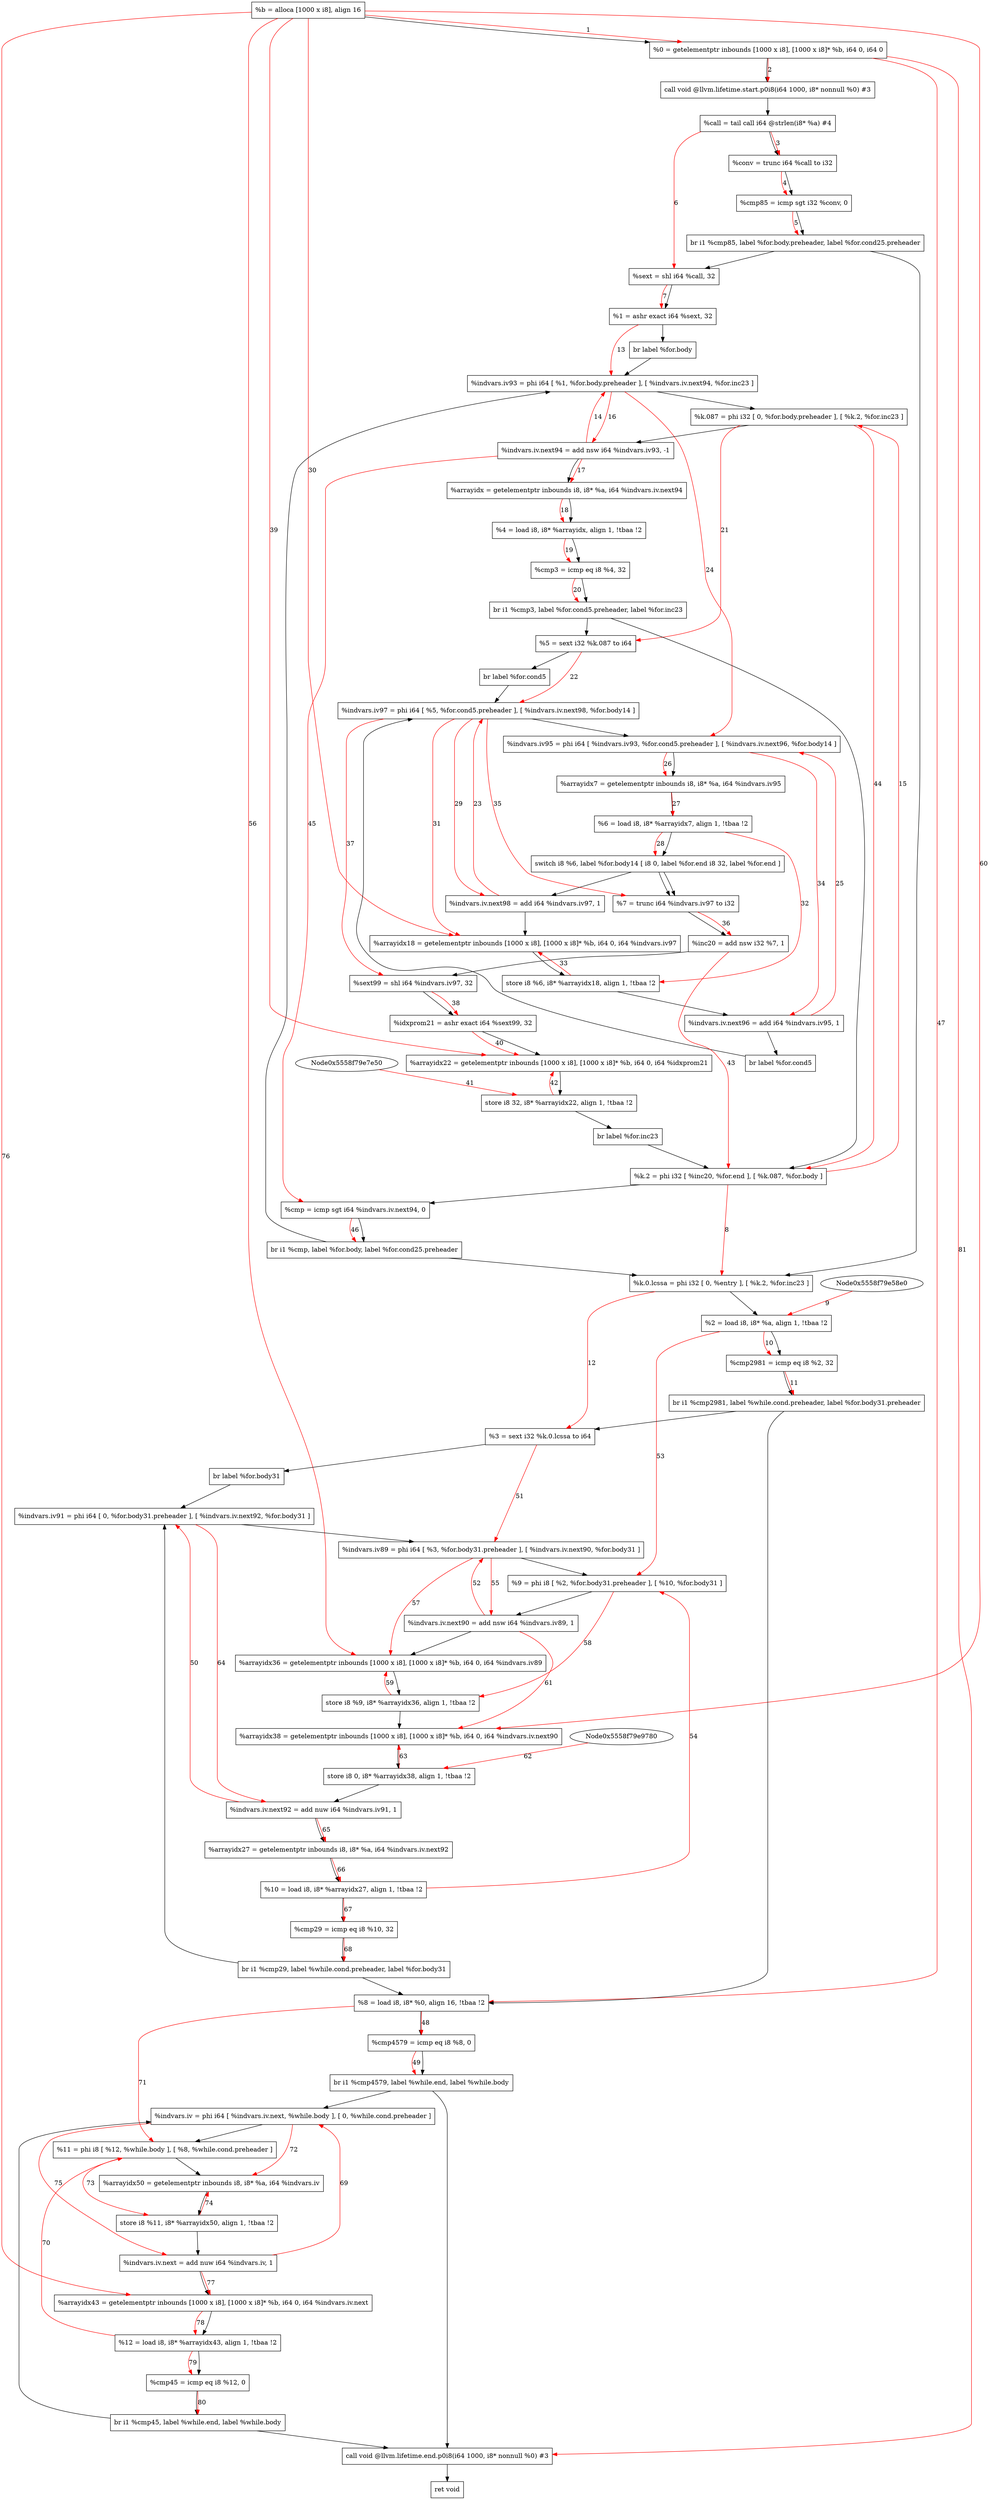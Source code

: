 digraph "CDFG for'func' function" {
	Node0x5558f79e5a78[shape=record, label="  %b = alloca [1000 x i8], align 16"]
	Node0x5558f79e6178[shape=record, label="  %0 = getelementptr inbounds [1000 x i8], [1000 x i8]* %b, i64 0, i64 0"]
	Node0x5558f79e6598[shape=record, label="  call void @llvm.lifetime.start.p0i8(i64 1000, i8* nonnull %0) #3"]
	Node0x5558f79e6710[shape=record, label="  %call = tail call i64 @strlen(i8* %a) #4"]
	Node0x5558f79e67e8[shape=record, label="  %conv = trunc i64 %call to i32"]
	Node0x5558f79e68b0[shape=record, label="  %cmp85 = icmp sgt i32 %conv, 0"]
	Node0x5558f7979228[shape=record, label="  br i1 %cmp85, label %for.body.preheader, label %for.cond25.preheader"]
	Node0x5558f79e6ba0[shape=record, label="  %sext = shl i64 %call, 32"]
	Node0x5558f79e6c10[shape=record, label="  %1 = ashr exact i64 %sext, 32"]
	Node0x5558f79e6d08[shape=record, label="  br label %for.body"]
	Node0x5558f79e6e68[shape=record, label="  %k.0.lcssa = phi i32 [ 0, %entry ], [ %k.2, %for.inc23 ]"]
	Node0x5558f79e6f48[shape=record, label="  %2 = load i8, i8* %a, align 1, !tbaa !2"]
	Node0x5558f79e7eb0[shape=record, label="  %cmp2981 = icmp eq i8 %2, 32"]
	Node0x5558f7979468[shape=record, label="  br i1 %cmp2981, label %while.cond.preheader, label %for.body31.preheader"]
	Node0x5558f79e8258[shape=record, label="  %3 = sext i32 %k.0.lcssa to i64"]
	Node0x5558f79e8388[shape=record, label="  br label %for.body31"]
	Node0x5558f79e8438[shape=record, label="  %indvars.iv93 = phi i64 [ %1, %for.body.preheader ], [ %indvars.iv.next94, %for.inc23 ]"]
	Node0x5558f79e8538[shape=record, label="  %k.087 = phi i32 [ 0, %for.body.preheader ], [ %k.2, %for.inc23 ]"]
	Node0x5558f79e8620[shape=record, label="  %indvars.iv.next94 = add nsw i64 %indvars.iv93, -1"]
	Node0x5558f79e86c0[shape=record, label="  %arrayidx = getelementptr inbounds i8, i8* %a, i64 %indvars.iv.next94"]
	Node0x5558f79e69d8[shape=record, label="  %4 = load i8, i8* %arrayidx, align 1, !tbaa !2"]
	Node0x5558f79e8da0[shape=record, label="  %cmp3 = icmp eq i8 %4, 32"]
	Node0x5558f7979588[shape=record, label="  br i1 %cmp3, label %for.cond5.preheader, label %for.inc23"]
	Node0x5558f79e8e48[shape=record, label="  %5 = sext i32 %k.087 to i64"]
	Node0x5558f79e8f78[shape=record, label="  br label %for.cond5"]
	Node0x5558f79e90d8[shape=record, label="  %indvars.iv97 = phi i64 [ %5, %for.cond5.preheader ], [ %indvars.iv.next98, %for.body14 ]"]
	Node0x5558f79e95d8[shape=record, label="  %indvars.iv95 = phi i64 [ %indvars.iv93, %for.cond5.preheader ], [ %indvars.iv.next96, %for.body14 ]"]
	Node0x5558f79e96a0[shape=record, label="  %arrayidx7 = getelementptr inbounds i8, i8* %a, i64 %indvars.iv95"]
	Node0x5558f79e9738[shape=record, label="  %6 = load i8, i8* %arrayidx7, align 1, !tbaa !2"]
	Node0x5558f79e9888[shape=record, label="  switch i8 %6, label %for.body14 [
    i8 0, label %for.end
    i8 32, label %for.end
  ]"]
	Node0x5558f79e9a00[shape=record, label="  %indvars.iv.next98 = add i64 %indvars.iv97, 1"]
	Node0x5558f79e9a88[shape=record, label="  %arrayidx18 = getelementptr inbounds [1000 x i8], [1000 x i8]* %b, i64 0, i64 %indvars.iv97"]
	Node0x5558f79e9b10[shape=record, label="  store i8 %6, i8* %arrayidx18, align 1, !tbaa !2"]
	Node0x5558f79e9b90[shape=record, label="  %indvars.iv.next96 = add i64 %indvars.iv95, 1"]
	Node0x5558f79e9568[shape=record, label="  br label %for.cond5"]
	Node0x5558f79e9838[shape=record, label="  %7 = trunc i64 %indvars.iv97 to i32"]
	Node0x5558f79e9c00[shape=record, label="  %inc20 = add nsw i32 %7, 1"]
	Node0x5558f79e9c70[shape=record, label="  %sext99 = shl i64 %indvars.iv97, 32"]
	Node0x5558f79e9ce0[shape=record, label="  %idxprom21 = ashr exact i64 %sext99, 32"]
	Node0x5558f79e9d68[shape=record, label="  %arrayidx22 = getelementptr inbounds [1000 x i8], [1000 x i8]* %b, i64 0, i64 %idxprom21"]
	Node0x5558f79e9df0[shape=record, label="  store i8 32, i8* %arrayidx22, align 1, !tbaa !2"]
	Node0x5558f79e8f18[shape=record, label="  br label %for.inc23"]
	Node0x5558f79e9e48[shape=record, label="  %k.2 = phi i32 [ %inc20, %for.end ], [ %k.087, %for.body ]"]
	Node0x5558f79e9f40[shape=record, label="  %cmp = icmp sgt i64 %indvars.iv.next94, 0"]
	Node0x5558f79e9fe8[shape=record, label="  br i1 %cmp, label %for.body, label %for.cond25.preheader"]
	Node0x5558f79e8158[shape=record, label="  %8 = load i8, i8* %0, align 16, !tbaa !2"]
	Node0x5558f79ea0f0[shape=record, label="  %cmp4579 = icmp eq i8 %8, 0"]
	Node0x5558f79ea1f8[shape=record, label="  br i1 %cmp4579, label %while.end, label %while.body"]
	Node0x5558f79ea2c8[shape=record, label="  %indvars.iv91 = phi i64 [ 0, %for.body31.preheader ], [ %indvars.iv.next92, %for.body31 ]"]
	Node0x5558f79ea418[shape=record, label="  %indvars.iv89 = phi i64 [ %3, %for.body31.preheader ], [ %indvars.iv.next90, %for.body31 ]"]
	Node0x5558f79ead68[shape=record, label="  %9 = phi i8 [ %2, %for.body31.preheader ], [ %10, %for.body31 ]"]
	Node0x5558f79eae30[shape=record, label="  %indvars.iv.next90 = add nsw i64 %indvars.iv89, 1"]
	Node0x5558f79eaeb8[shape=record, label="  %arrayidx36 = getelementptr inbounds [1000 x i8], [1000 x i8]* %b, i64 0, i64 %indvars.iv89"]
	Node0x5558f79eaf40[shape=record, label="  store i8 %9, i8* %arrayidx36, align 1, !tbaa !2"]
	Node0x5558f79eb038[shape=record, label="  %arrayidx38 = getelementptr inbounds [1000 x i8], [1000 x i8]* %b, i64 0, i64 %indvars.iv.next90"]
	Node0x5558f79eb0c0[shape=record, label="  store i8 0, i8* %arrayidx38, align 1, !tbaa !2"]
	Node0x5558f79eb140[shape=record, label="  %indvars.iv.next92 = add nuw i64 %indvars.iv91, 1"]
	Node0x5558f79eb1b0[shape=record, label="  %arrayidx27 = getelementptr inbounds i8, i8* %a, i64 %indvars.iv.next92"]
	Node0x5558f79e8328[shape=record, label="  %10 = load i8, i8* %arrayidx27, align 1, !tbaa !2"]
	Node0x5558f79eb230[shape=record, label="  %cmp29 = icmp eq i8 %10, 32"]
	Node0x5558f79eb2b8[shape=record, label="  br i1 %cmp29, label %while.cond.preheader, label %for.body31"]
	Node0x5558f79eb338[shape=record, label="  %indvars.iv = phi i64 [ %indvars.iv.next, %while.body ], [ 0, %while.cond.preheader ]"]
	Node0x5558f79eba58[shape=record, label="  %11 = phi i8 [ %12, %while.body ], [ %8, %while.cond.preheader ]"]
	Node0x5558f79ebb20[shape=record, label="  %arrayidx50 = getelementptr inbounds i8, i8* %a, i64 %indvars.iv"]
	Node0x5558f79ebba0[shape=record, label="  store i8 %11, i8* %arrayidx50, align 1, !tbaa !2"]
	Node0x5558f79ebc20[shape=record, label="  %indvars.iv.next = add nuw i64 %indvars.iv, 1"]
	Node0x5558f79ebca8[shape=record, label="  %arrayidx43 = getelementptr inbounds [1000 x i8], [1000 x i8]* %b, i64 0, i64 %indvars.iv.next"]
	Node0x5558f79e6e18[shape=record, label="  %12 = load i8, i8* %arrayidx43, align 1, !tbaa !2"]
	Node0x5558f79ebd30[shape=record, label="  %cmp45 = icmp eq i8 %12, 0"]
	Node0x5558f79ebdb8[shape=record, label="  br i1 %cmp45, label %while.end, label %while.body"]
	Node0x5558f79ebf68[shape=record, label="  call void @llvm.lifetime.end.p0i8(i64 1000, i8* nonnull %0) #3"]
	Node0x5558f79ead20[shape=record, label="  ret void"]
	Node0x5558f79e5a78 -> Node0x5558f79e6178
	Node0x5558f79e6178 -> Node0x5558f79e6598
	Node0x5558f79e6598 -> Node0x5558f79e6710
	Node0x5558f79e6710 -> Node0x5558f79e67e8
	Node0x5558f79e67e8 -> Node0x5558f79e68b0
	Node0x5558f79e68b0 -> Node0x5558f7979228
	Node0x5558f7979228 -> Node0x5558f79e6ba0
	Node0x5558f7979228 -> Node0x5558f79e6e68
	Node0x5558f79e6ba0 -> Node0x5558f79e6c10
	Node0x5558f79e6c10 -> Node0x5558f79e6d08
	Node0x5558f79e6d08 -> Node0x5558f79e8438
	Node0x5558f79e6e68 -> Node0x5558f79e6f48
	Node0x5558f79e6f48 -> Node0x5558f79e7eb0
	Node0x5558f79e7eb0 -> Node0x5558f7979468
	Node0x5558f7979468 -> Node0x5558f79e8158
	Node0x5558f7979468 -> Node0x5558f79e8258
	Node0x5558f79e8258 -> Node0x5558f79e8388
	Node0x5558f79e8388 -> Node0x5558f79ea2c8
	Node0x5558f79e8438 -> Node0x5558f79e8538
	Node0x5558f79e8538 -> Node0x5558f79e8620
	Node0x5558f79e8620 -> Node0x5558f79e86c0
	Node0x5558f79e86c0 -> Node0x5558f79e69d8
	Node0x5558f79e69d8 -> Node0x5558f79e8da0
	Node0x5558f79e8da0 -> Node0x5558f7979588
	Node0x5558f7979588 -> Node0x5558f79e8e48
	Node0x5558f7979588 -> Node0x5558f79e9e48
	Node0x5558f79e8e48 -> Node0x5558f79e8f78
	Node0x5558f79e8f78 -> Node0x5558f79e90d8
	Node0x5558f79e90d8 -> Node0x5558f79e95d8
	Node0x5558f79e95d8 -> Node0x5558f79e96a0
	Node0x5558f79e96a0 -> Node0x5558f79e9738
	Node0x5558f79e9738 -> Node0x5558f79e9888
	Node0x5558f79e9888 -> Node0x5558f79e9a00
	Node0x5558f79e9888 -> Node0x5558f79e9838
	Node0x5558f79e9888 -> Node0x5558f79e9838
	Node0x5558f79e9a00 -> Node0x5558f79e9a88
	Node0x5558f79e9a88 -> Node0x5558f79e9b10
	Node0x5558f79e9b10 -> Node0x5558f79e9b90
	Node0x5558f79e9b90 -> Node0x5558f79e9568
	Node0x5558f79e9568 -> Node0x5558f79e90d8
	Node0x5558f79e9838 -> Node0x5558f79e9c00
	Node0x5558f79e9c00 -> Node0x5558f79e9c70
	Node0x5558f79e9c70 -> Node0x5558f79e9ce0
	Node0x5558f79e9ce0 -> Node0x5558f79e9d68
	Node0x5558f79e9d68 -> Node0x5558f79e9df0
	Node0x5558f79e9df0 -> Node0x5558f79e8f18
	Node0x5558f79e8f18 -> Node0x5558f79e9e48
	Node0x5558f79e9e48 -> Node0x5558f79e9f40
	Node0x5558f79e9f40 -> Node0x5558f79e9fe8
	Node0x5558f79e9fe8 -> Node0x5558f79e8438
	Node0x5558f79e9fe8 -> Node0x5558f79e6e68
	Node0x5558f79e8158 -> Node0x5558f79ea0f0
	Node0x5558f79ea0f0 -> Node0x5558f79ea1f8
	Node0x5558f79ea1f8 -> Node0x5558f79ebf68
	Node0x5558f79ea1f8 -> Node0x5558f79eb338
	Node0x5558f79ea2c8 -> Node0x5558f79ea418
	Node0x5558f79ea418 -> Node0x5558f79ead68
	Node0x5558f79ead68 -> Node0x5558f79eae30
	Node0x5558f79eae30 -> Node0x5558f79eaeb8
	Node0x5558f79eaeb8 -> Node0x5558f79eaf40
	Node0x5558f79eaf40 -> Node0x5558f79eb038
	Node0x5558f79eb038 -> Node0x5558f79eb0c0
	Node0x5558f79eb0c0 -> Node0x5558f79eb140
	Node0x5558f79eb140 -> Node0x5558f79eb1b0
	Node0x5558f79eb1b0 -> Node0x5558f79e8328
	Node0x5558f79e8328 -> Node0x5558f79eb230
	Node0x5558f79eb230 -> Node0x5558f79eb2b8
	Node0x5558f79eb2b8 -> Node0x5558f79e8158
	Node0x5558f79eb2b8 -> Node0x5558f79ea2c8
	Node0x5558f79eb338 -> Node0x5558f79eba58
	Node0x5558f79eba58 -> Node0x5558f79ebb20
	Node0x5558f79ebb20 -> Node0x5558f79ebba0
	Node0x5558f79ebba0 -> Node0x5558f79ebc20
	Node0x5558f79ebc20 -> Node0x5558f79ebca8
	Node0x5558f79ebca8 -> Node0x5558f79e6e18
	Node0x5558f79e6e18 -> Node0x5558f79ebd30
	Node0x5558f79ebd30 -> Node0x5558f79ebdb8
	Node0x5558f79ebdb8 -> Node0x5558f79ebf68
	Node0x5558f79ebdb8 -> Node0x5558f79eb338
	Node0x5558f79ebf68 -> Node0x5558f79ead20
edge [color=red]
	Node0x5558f79e5a78 -> Node0x5558f79e6178[label="1"]
	Node0x5558f79e6178 -> Node0x5558f79e6598[label="2"]
	Node0x5558f79e6710 -> Node0x5558f79e67e8[label="3"]
	Node0x5558f79e67e8 -> Node0x5558f79e68b0[label="4"]
	Node0x5558f79e68b0 -> Node0x5558f7979228[label="5"]
	Node0x5558f79e6710 -> Node0x5558f79e6ba0[label="6"]
	Node0x5558f79e6ba0 -> Node0x5558f79e6c10[label="7"]
	Node0x5558f79e9e48 -> Node0x5558f79e6e68[label="8"]
	Node0x5558f79e58e0 -> Node0x5558f79e6f48[label="9"]
	Node0x5558f79e6f48 -> Node0x5558f79e7eb0[label="10"]
	Node0x5558f79e7eb0 -> Node0x5558f7979468[label="11"]
	Node0x5558f79e6e68 -> Node0x5558f79e8258[label="12"]
	Node0x5558f79e6c10 -> Node0x5558f79e8438[label="13"]
	Node0x5558f79e8620 -> Node0x5558f79e8438[label="14"]
	Node0x5558f79e9e48 -> Node0x5558f79e8538[label="15"]
	Node0x5558f79e8438 -> Node0x5558f79e8620[label="16"]
	Node0x5558f79e8620 -> Node0x5558f79e86c0[label="17"]
	Node0x5558f79e86c0 -> Node0x5558f79e69d8[label="18"]
	Node0x5558f79e69d8 -> Node0x5558f79e8da0[label="19"]
	Node0x5558f79e8da0 -> Node0x5558f7979588[label="20"]
	Node0x5558f79e8538 -> Node0x5558f79e8e48[label="21"]
	Node0x5558f79e8e48 -> Node0x5558f79e90d8[label="22"]
	Node0x5558f79e9a00 -> Node0x5558f79e90d8[label="23"]
	Node0x5558f79e8438 -> Node0x5558f79e95d8[label="24"]
	Node0x5558f79e9b90 -> Node0x5558f79e95d8[label="25"]
	Node0x5558f79e95d8 -> Node0x5558f79e96a0[label="26"]
	Node0x5558f79e96a0 -> Node0x5558f79e9738[label="27"]
	Node0x5558f79e9738 -> Node0x5558f79e9888[label="28"]
	Node0x5558f79e90d8 -> Node0x5558f79e9a00[label="29"]
	Node0x5558f79e5a78 -> Node0x5558f79e9a88[label="30"]
	Node0x5558f79e90d8 -> Node0x5558f79e9a88[label="31"]
	Node0x5558f79e9738 -> Node0x5558f79e9b10[label="32"]
	Node0x5558f79e9b10 -> Node0x5558f79e9a88[label="33"]
	Node0x5558f79e95d8 -> Node0x5558f79e9b90[label="34"]
	Node0x5558f79e90d8 -> Node0x5558f79e9838[label="35"]
	Node0x5558f79e9838 -> Node0x5558f79e9c00[label="36"]
	Node0x5558f79e90d8 -> Node0x5558f79e9c70[label="37"]
	Node0x5558f79e9c70 -> Node0x5558f79e9ce0[label="38"]
	Node0x5558f79e5a78 -> Node0x5558f79e9d68[label="39"]
	Node0x5558f79e9ce0 -> Node0x5558f79e9d68[label="40"]
	Node0x5558f79e7e50 -> Node0x5558f79e9df0[label="41"]
	Node0x5558f79e9df0 -> Node0x5558f79e9d68[label="42"]
	Node0x5558f79e9c00 -> Node0x5558f79e9e48[label="43"]
	Node0x5558f79e8538 -> Node0x5558f79e9e48[label="44"]
	Node0x5558f79e8620 -> Node0x5558f79e9f40[label="45"]
	Node0x5558f79e9f40 -> Node0x5558f79e9fe8[label="46"]
	Node0x5558f79e6178 -> Node0x5558f79e8158[label="47"]
	Node0x5558f79e8158 -> Node0x5558f79ea0f0[label="48"]
	Node0x5558f79ea0f0 -> Node0x5558f79ea1f8[label="49"]
	Node0x5558f79eb140 -> Node0x5558f79ea2c8[label="50"]
	Node0x5558f79e8258 -> Node0x5558f79ea418[label="51"]
	Node0x5558f79eae30 -> Node0x5558f79ea418[label="52"]
	Node0x5558f79e6f48 -> Node0x5558f79ead68[label="53"]
	Node0x5558f79e8328 -> Node0x5558f79ead68[label="54"]
	Node0x5558f79ea418 -> Node0x5558f79eae30[label="55"]
	Node0x5558f79e5a78 -> Node0x5558f79eaeb8[label="56"]
	Node0x5558f79ea418 -> Node0x5558f79eaeb8[label="57"]
	Node0x5558f79ead68 -> Node0x5558f79eaf40[label="58"]
	Node0x5558f79eaf40 -> Node0x5558f79eaeb8[label="59"]
	Node0x5558f79e5a78 -> Node0x5558f79eb038[label="60"]
	Node0x5558f79eae30 -> Node0x5558f79eb038[label="61"]
	Node0x5558f79e9780 -> Node0x5558f79eb0c0[label="62"]
	Node0x5558f79eb0c0 -> Node0x5558f79eb038[label="63"]
	Node0x5558f79ea2c8 -> Node0x5558f79eb140[label="64"]
	Node0x5558f79eb140 -> Node0x5558f79eb1b0[label="65"]
	Node0x5558f79eb1b0 -> Node0x5558f79e8328[label="66"]
	Node0x5558f79e8328 -> Node0x5558f79eb230[label="67"]
	Node0x5558f79eb230 -> Node0x5558f79eb2b8[label="68"]
	Node0x5558f79ebc20 -> Node0x5558f79eb338[label="69"]
	Node0x5558f79e6e18 -> Node0x5558f79eba58[label="70"]
	Node0x5558f79e8158 -> Node0x5558f79eba58[label="71"]
	Node0x5558f79eb338 -> Node0x5558f79ebb20[label="72"]
	Node0x5558f79eba58 -> Node0x5558f79ebba0[label="73"]
	Node0x5558f79ebba0 -> Node0x5558f79ebb20[label="74"]
	Node0x5558f79eb338 -> Node0x5558f79ebc20[label="75"]
	Node0x5558f79e5a78 -> Node0x5558f79ebca8[label="76"]
	Node0x5558f79ebc20 -> Node0x5558f79ebca8[label="77"]
	Node0x5558f79ebca8 -> Node0x5558f79e6e18[label="78"]
	Node0x5558f79e6e18 -> Node0x5558f79ebd30[label="79"]
	Node0x5558f79ebd30 -> Node0x5558f79ebdb8[label="80"]
	Node0x5558f79e6178 -> Node0x5558f79ebf68[label="81"]
}
